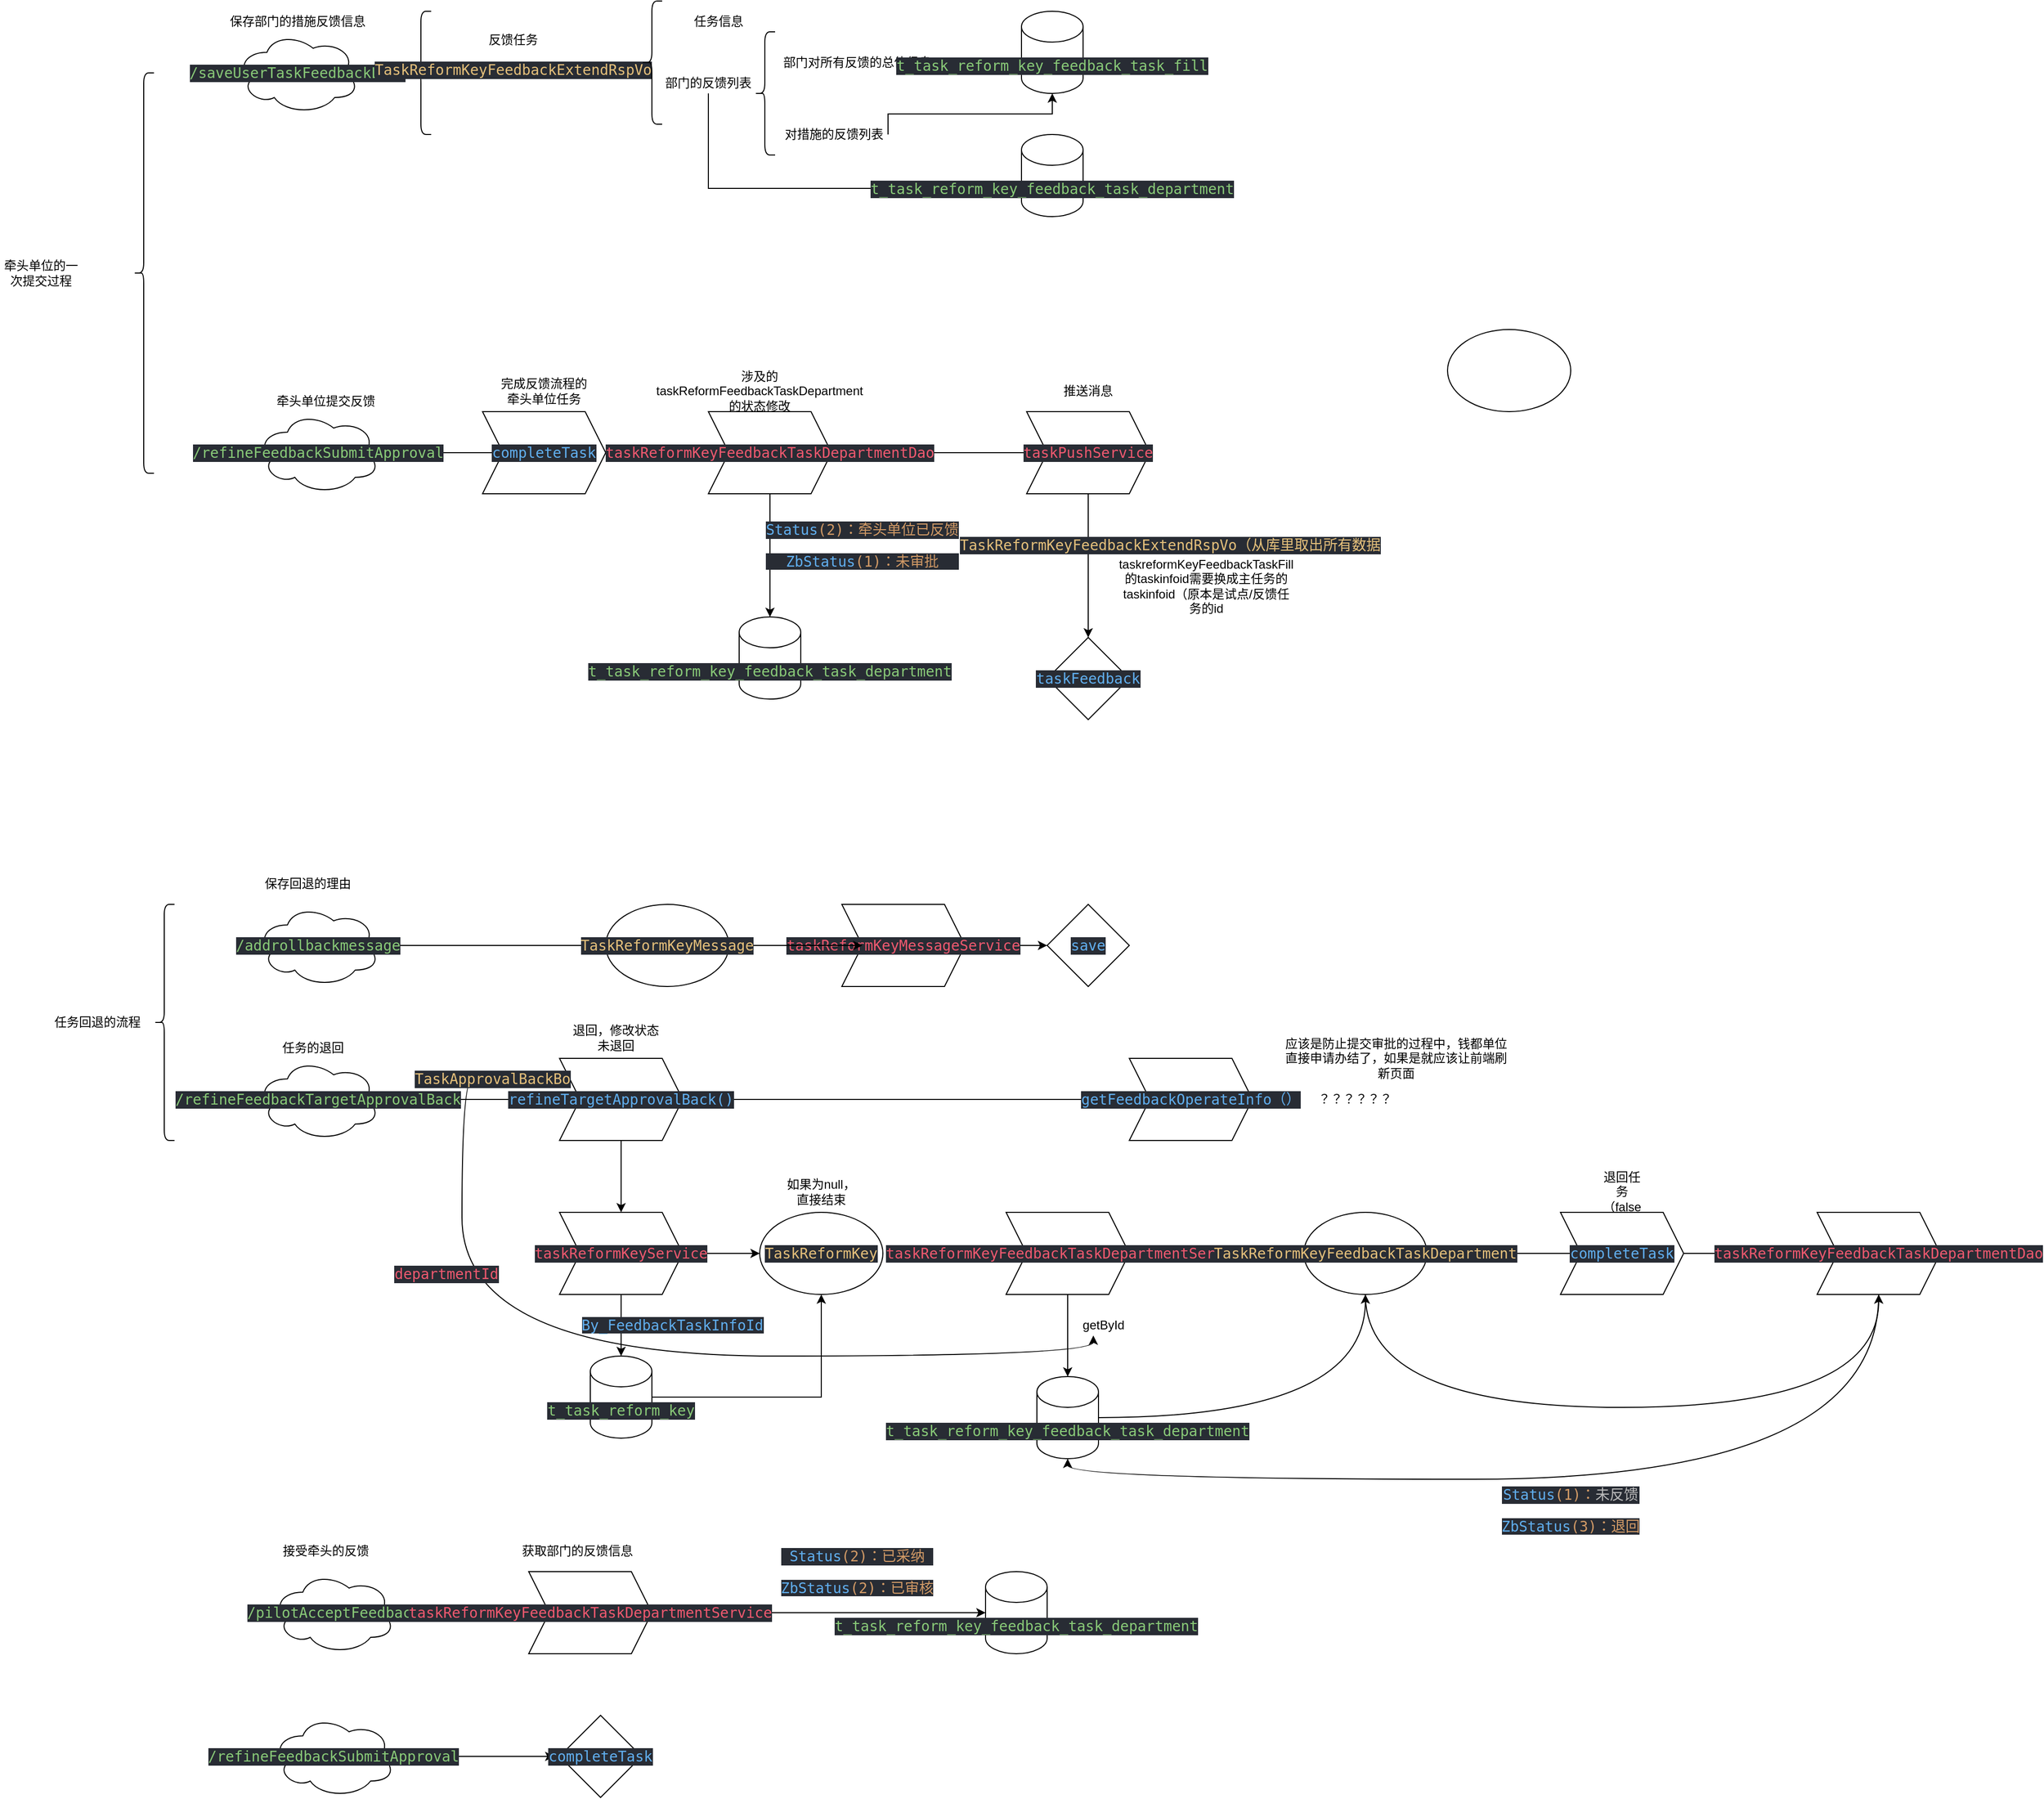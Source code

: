 <mxfile version="14.8.0" type="github">
  <diagram name="Page-1" id="2a216829-ef6e-dabb-86c1-c78162f3ba2b">
    <mxGraphModel dx="4155" dy="1985" grid="1" gridSize="10" guides="1" tooltips="1" connect="1" arrows="1" fold="1" page="1" pageScale="1" pageWidth="850" pageHeight="1100" background="none" math="0" shadow="0">
      <root>
        <mxCell id="0" />
        <mxCell id="1" parent="0" />
        <mxCell id="TLTKrxweP8_kDLISeRTv-2" value="&lt;pre style=&quot;background-color: #282c34 ; color: #bbbbbb ; font-family: &amp;#34;jetbrains mono&amp;#34; , monospace ; font-size: 10.5pt&quot;&gt;&lt;span style=&quot;color: #89ca78&quot;&gt;/saveUserTaskFeedbackList&lt;/span&gt;&lt;/pre&gt;" style="ellipse;shape=cloud;whiteSpace=wrap;html=1;" vertex="1" parent="1">
          <mxGeometry x="240" y="50" width="120" height="80" as="geometry" />
        </mxCell>
        <mxCell id="TLTKrxweP8_kDLISeRTv-3" value="保存部门的措施反馈信息" style="text;html=1;strokeColor=none;fillColor=none;align=center;verticalAlign=middle;whiteSpace=wrap;rounded=0;" vertex="1" parent="1">
          <mxGeometry x="225" y="30" width="150" height="20" as="geometry" />
        </mxCell>
        <mxCell id="TLTKrxweP8_kDLISeRTv-4" style="edgeStyle=orthogonalEdgeStyle;rounded=0;orthogonalLoop=1;jettySize=auto;html=1;exitX=0.5;exitY=1;exitDx=0;exitDy=0;" edge="1" parent="1" source="TLTKrxweP8_kDLISeRTv-3" target="TLTKrxweP8_kDLISeRTv-3">
          <mxGeometry relative="1" as="geometry" />
        </mxCell>
        <mxCell id="TLTKrxweP8_kDLISeRTv-48" style="edgeStyle=orthogonalEdgeStyle;rounded=0;orthogonalLoop=1;jettySize=auto;html=1;entryX=0;entryY=0.5;entryDx=0;entryDy=0;" edge="1" parent="1" source="TLTKrxweP8_kDLISeRTv-6" target="TLTKrxweP8_kDLISeRTv-47">
          <mxGeometry relative="1" as="geometry" />
        </mxCell>
        <mxCell id="TLTKrxweP8_kDLISeRTv-6" value="&lt;pre style=&quot;background-color: #282c34 ; color: #bbbbbb ; font-family: &amp;#34;jetbrains mono&amp;#34; , monospace ; font-size: 10.5pt&quot;&gt;&lt;pre style=&quot;font-family: &amp;#34;jetbrains mono&amp;#34; , monospace ; font-size: 10.5pt&quot;&gt;&lt;span style=&quot;color: #89ca78&quot;&gt;/refineFeedbackSubmitApproval&lt;/span&gt;&lt;/pre&gt;&lt;/pre&gt;" style="ellipse;shape=cloud;whiteSpace=wrap;html=1;" vertex="1" parent="1">
          <mxGeometry x="260" y="420" width="120" height="80" as="geometry" />
        </mxCell>
        <mxCell id="TLTKrxweP8_kDLISeRTv-7" value="" style="shape=curlyBracket;whiteSpace=wrap;html=1;rounded=1;" vertex="1" parent="1">
          <mxGeometry x="410" y="30" width="20" height="120" as="geometry" />
        </mxCell>
        <mxCell id="TLTKrxweP8_kDLISeRTv-8" value="反馈任务&lt;br&gt;&lt;pre style=&quot;background-color: #282c34 ; color: #bbbbbb ; font-family: &amp;#34;jetbrains mono&amp;#34; , monospace ; font-size: 10.5pt&quot;&gt;&lt;span style=&quot;color: #e5c07b&quot;&gt;TaskReformKeyFeedbackExtendRspVo&lt;/span&gt;&lt;/pre&gt;" style="text;html=1;strokeColor=none;fillColor=none;align=center;verticalAlign=middle;whiteSpace=wrap;rounded=0;" vertex="1" parent="1">
          <mxGeometry x="470" y="70" width="80" height="20" as="geometry" />
        </mxCell>
        <mxCell id="TLTKrxweP8_kDLISeRTv-9" value="" style="shape=curlyBracket;whiteSpace=wrap;html=1;rounded=1;" vertex="1" parent="1">
          <mxGeometry x="635" y="20" width="20" height="120" as="geometry" />
        </mxCell>
        <mxCell id="TLTKrxweP8_kDLISeRTv-10" value="任务信息" style="text;html=1;strokeColor=none;fillColor=none;align=center;verticalAlign=middle;whiteSpace=wrap;rounded=0;" vertex="1" parent="1">
          <mxGeometry x="675" y="30" width="70" height="20" as="geometry" />
        </mxCell>
        <mxCell id="TLTKrxweP8_kDLISeRTv-44" style="edgeStyle=orthogonalEdgeStyle;rounded=0;orthogonalLoop=1;jettySize=auto;html=1;entryX=0;entryY=0;entryDx=0;entryDy=52.5;entryPerimeter=0;" edge="1" parent="1" source="TLTKrxweP8_kDLISeRTv-11" target="TLTKrxweP8_kDLISeRTv-41">
          <mxGeometry relative="1" as="geometry">
            <Array as="points">
              <mxPoint x="700" y="202" />
            </Array>
          </mxGeometry>
        </mxCell>
        <mxCell id="TLTKrxweP8_kDLISeRTv-11" value="部门的反馈列表" style="text;html=1;strokeColor=none;fillColor=none;align=center;verticalAlign=middle;whiteSpace=wrap;rounded=0;" vertex="1" parent="1">
          <mxGeometry x="655" y="90" width="90" height="20" as="geometry" />
        </mxCell>
        <mxCell id="TLTKrxweP8_kDLISeRTv-12" value="" style="shape=curlyBracket;whiteSpace=wrap;html=1;rounded=1;" vertex="1" parent="1">
          <mxGeometry x="745" y="50" width="20" height="120" as="geometry" />
        </mxCell>
        <mxCell id="TLTKrxweP8_kDLISeRTv-13" value="部门对所有反馈的总体信息" style="text;html=1;strokeColor=none;fillColor=none;align=center;verticalAlign=middle;whiteSpace=wrap;rounded=0;" vertex="1" parent="1">
          <mxGeometry x="755" y="70" width="180" height="20" as="geometry" />
        </mxCell>
        <mxCell id="TLTKrxweP8_kDLISeRTv-43" style="edgeStyle=orthogonalEdgeStyle;rounded=0;orthogonalLoop=1;jettySize=auto;html=1;entryX=0.5;entryY=1;entryDx=0;entryDy=0;entryPerimeter=0;exitX=1;exitY=0.5;exitDx=0;exitDy=0;" edge="1" parent="1" source="TLTKrxweP8_kDLISeRTv-14" target="TLTKrxweP8_kDLISeRTv-42">
          <mxGeometry relative="1" as="geometry">
            <Array as="points">
              <mxPoint x="875" y="130" />
              <mxPoint x="1035" y="130" />
            </Array>
          </mxGeometry>
        </mxCell>
        <mxCell id="TLTKrxweP8_kDLISeRTv-14" value="对措施的反馈列表" style="text;html=1;strokeColor=none;fillColor=none;align=center;verticalAlign=middle;whiteSpace=wrap;rounded=0;" vertex="1" parent="1">
          <mxGeometry x="770" y="140" width="105" height="20" as="geometry" />
        </mxCell>
        <mxCell id="TLTKrxweP8_kDLISeRTv-41" value="&lt;pre style=&quot;background-color: #282c34 ; color: #bbbbbb ; font-family: &amp;#34;jetbrains mono&amp;#34; , monospace ; font-size: 10.5pt&quot;&gt;&lt;span style=&quot;color: #89ca78&quot;&gt;t_task_reform_key_feedback_task_department&lt;/span&gt;&lt;/pre&gt;" style="shape=cylinder3;whiteSpace=wrap;html=1;boundedLbl=1;backgroundOutline=1;size=15;" vertex="1" parent="1">
          <mxGeometry x="1005" y="150" width="60" height="80" as="geometry" />
        </mxCell>
        <mxCell id="TLTKrxweP8_kDLISeRTv-42" value="&lt;pre style=&quot;background-color: #282c34 ; color: #bbbbbb ; font-family: &amp;#34;jetbrains mono&amp;#34; , monospace ; font-size: 10.5pt&quot;&gt;&lt;span style=&quot;color: #89ca78&quot;&gt;t_task_reform_key_feedback_task_fill&lt;/span&gt;&lt;/pre&gt;" style="shape=cylinder3;whiteSpace=wrap;html=1;boundedLbl=1;backgroundOutline=1;size=15;" vertex="1" parent="1">
          <mxGeometry x="1005" y="30" width="60" height="80" as="geometry" />
        </mxCell>
        <mxCell id="TLTKrxweP8_kDLISeRTv-45" value="牵头单位提交反馈" style="text;html=1;strokeColor=none;fillColor=none;align=center;verticalAlign=middle;whiteSpace=wrap;rounded=0;" vertex="1" parent="1">
          <mxGeometry x="260" y="400" width="135" height="20" as="geometry" />
        </mxCell>
        <mxCell id="TLTKrxweP8_kDLISeRTv-51" style="edgeStyle=orthogonalEdgeStyle;rounded=0;orthogonalLoop=1;jettySize=auto;html=1;entryX=0;entryY=0.5;entryDx=0;entryDy=0;" edge="1" parent="1" source="TLTKrxweP8_kDLISeRTv-47" target="TLTKrxweP8_kDLISeRTv-50">
          <mxGeometry relative="1" as="geometry" />
        </mxCell>
        <mxCell id="TLTKrxweP8_kDLISeRTv-47" value="&lt;pre style=&quot;background-color: #282c34 ; color: #bbbbbb ; font-family: &amp;#34;jetbrains mono&amp;#34; , monospace ; font-size: 10.5pt&quot;&gt;&lt;span style=&quot;color: #61afef&quot;&gt;completeTask&lt;/span&gt;&lt;/pre&gt;" style="shape=step;perimeter=stepPerimeter;whiteSpace=wrap;html=1;fixedSize=1;" vertex="1" parent="1">
          <mxGeometry x="480" y="420" width="120" height="80" as="geometry" />
        </mxCell>
        <mxCell id="TLTKrxweP8_kDLISeRTv-49" value="完成反馈流程的牵头单位任务" style="text;html=1;strokeColor=none;fillColor=none;align=center;verticalAlign=middle;whiteSpace=wrap;rounded=0;" vertex="1" parent="1">
          <mxGeometry x="495" y="390" width="90" height="20" as="geometry" />
        </mxCell>
        <mxCell id="TLTKrxweP8_kDLISeRTv-53" style="edgeStyle=orthogonalEdgeStyle;rounded=0;orthogonalLoop=1;jettySize=auto;html=1;" edge="1" parent="1" source="TLTKrxweP8_kDLISeRTv-50">
          <mxGeometry relative="1" as="geometry">
            <mxPoint x="760" y="620" as="targetPoint" />
          </mxGeometry>
        </mxCell>
        <mxCell id="TLTKrxweP8_kDLISeRTv-57" style="edgeStyle=orthogonalEdgeStyle;rounded=0;orthogonalLoop=1;jettySize=auto;html=1;" edge="1" parent="1" source="TLTKrxweP8_kDLISeRTv-50" target="TLTKrxweP8_kDLISeRTv-56">
          <mxGeometry relative="1" as="geometry" />
        </mxCell>
        <mxCell id="TLTKrxweP8_kDLISeRTv-50" value="&lt;pre style=&quot;background-color: #282c34 ; color: #bbbbbb ; font-family: &amp;#34;jetbrains mono&amp;#34; , monospace ; font-size: 10.5pt&quot;&gt;&lt;span style=&quot;color: #ef596f&quot;&gt;taskReformKeyFeedbackTaskDepartmentDao&lt;/span&gt;&lt;/pre&gt;" style="shape=step;perimeter=stepPerimeter;whiteSpace=wrap;html=1;fixedSize=1;" vertex="1" parent="1">
          <mxGeometry x="700" y="420" width="120" height="80" as="geometry" />
        </mxCell>
        <mxCell id="TLTKrxweP8_kDLISeRTv-52" value="涉及的taskReformFeedbackTaskDepartment的状态修改" style="text;html=1;strokeColor=none;fillColor=none;align=center;verticalAlign=middle;whiteSpace=wrap;rounded=0;" vertex="1" parent="1">
          <mxGeometry x="730" y="390" width="40" height="20" as="geometry" />
        </mxCell>
        <mxCell id="TLTKrxweP8_kDLISeRTv-55" value="&lt;pre style=&quot;background-color: #282c34 ; color: #bbbbbb ; font-family: &amp;#34;jetbrains mono&amp;#34; , monospace ; font-size: 10.5pt&quot;&gt;&lt;span style=&quot;color: #61afef&quot;&gt;Status&lt;/span&gt;&lt;span style=&quot;color: #d19a66&quot;&gt;(2)：牵头单位已反馈&lt;/span&gt;&lt;/pre&gt;&lt;pre style=&quot;background-color: #282c34 ; color: #bbbbbb ; font-family: &amp;#34;jetbrains mono&amp;#34; , monospace ; font-size: 10.5pt&quot;&gt;&lt;pre style=&quot;font-family: &amp;#34;jetbrains mono&amp;#34; , monospace ; font-size: 10.5pt&quot;&gt;&lt;span style=&quot;color: #61afef&quot;&gt;ZbStatus&lt;/span&gt;&lt;span style=&quot;color: #d19a66&quot;&gt;(1)：未审批&lt;/span&gt;&lt;/pre&gt;&lt;/pre&gt;" style="text;html=1;strokeColor=none;fillColor=none;align=center;verticalAlign=middle;whiteSpace=wrap;rounded=0;" vertex="1" parent="1">
          <mxGeometry x="830" y="540" width="40" height="20" as="geometry" />
        </mxCell>
        <mxCell id="TLTKrxweP8_kDLISeRTv-58" style="edgeStyle=orthogonalEdgeStyle;rounded=0;orthogonalLoop=1;jettySize=auto;html=1;" edge="1" parent="1" source="TLTKrxweP8_kDLISeRTv-56">
          <mxGeometry relative="1" as="geometry">
            <mxPoint x="1070" y="640" as="targetPoint" />
          </mxGeometry>
        </mxCell>
        <mxCell id="TLTKrxweP8_kDLISeRTv-56" value="&lt;pre style=&quot;background-color: #282c34 ; color: #bbbbbb ; font-family: &amp;#34;jetbrains mono&amp;#34; , monospace ; font-size: 10.5pt&quot;&gt;&lt;span style=&quot;color: #ef596f&quot;&gt;taskPushService&lt;/span&gt;&lt;/pre&gt;" style="shape=step;perimeter=stepPerimeter;whiteSpace=wrap;html=1;fixedSize=1;" vertex="1" parent="1">
          <mxGeometry x="1010" y="420" width="120" height="80" as="geometry" />
        </mxCell>
        <mxCell id="TLTKrxweP8_kDLISeRTv-59" value="&lt;pre style=&quot;background-color: #282c34 ; color: #bbbbbb ; font-family: &amp;#34;jetbrains mono&amp;#34; , monospace ; font-size: 10.5pt&quot;&gt;&lt;span style=&quot;color: #89ca78&quot;&gt;t_task_reform_key_feedback_task_department&lt;/span&gt;&lt;/pre&gt;" style="shape=cylinder3;whiteSpace=wrap;html=1;boundedLbl=1;backgroundOutline=1;size=15;" vertex="1" parent="1">
          <mxGeometry x="730" y="620" width="60" height="80" as="geometry" />
        </mxCell>
        <mxCell id="TLTKrxweP8_kDLISeRTv-60" value="推送消息" style="text;html=1;strokeColor=none;fillColor=none;align=center;verticalAlign=middle;whiteSpace=wrap;rounded=0;" vertex="1" parent="1">
          <mxGeometry x="1035" y="390" width="70" height="20" as="geometry" />
        </mxCell>
        <mxCell id="TLTKrxweP8_kDLISeRTv-61" value="&lt;pre style=&quot;background-color: rgb(40 , 44 , 52) ; color: rgb(187 , 187 , 187) ; font-family: &amp;#34;jetbrains mono&amp;#34; , monospace ; font-size: 10.5pt&quot;&gt;&lt;span style=&quot;color: rgb(229 , 192 , 123)&quot;&gt;TaskReformKeyFeedbackExtendRspVo（从库里取出所有数据&lt;/span&gt;&lt;/pre&gt;" style="text;html=1;strokeColor=none;fillColor=none;align=center;verticalAlign=middle;whiteSpace=wrap;rounded=0;" vertex="1" parent="1">
          <mxGeometry x="1130" y="540" width="40" height="20" as="geometry" />
        </mxCell>
        <mxCell id="TLTKrxweP8_kDLISeRTv-65" value="taskreformKeyFeedbackTaskFill的taskinfoid需要换成主任务的taskinfoid（原本是试点/反馈任务的id" style="text;html=1;strokeColor=none;fillColor=none;align=center;verticalAlign=middle;whiteSpace=wrap;rounded=0;" vertex="1" parent="1">
          <mxGeometry x="1100" y="580" width="170" height="20" as="geometry" />
        </mxCell>
        <mxCell id="TLTKrxweP8_kDLISeRTv-66" value="&lt;pre style=&quot;background-color: #282c34 ; color: #bbbbbb ; font-family: &amp;#34;jetbrains mono&amp;#34; , monospace ; font-size: 10.5pt&quot;&gt;&lt;span style=&quot;color: #61afef&quot;&gt;taskFeedback&lt;/span&gt;&lt;/pre&gt;" style="rhombus;whiteSpace=wrap;html=1;" vertex="1" parent="1">
          <mxGeometry x="1030" y="640" width="80" height="80" as="geometry" />
        </mxCell>
        <mxCell id="TLTKrxweP8_kDLISeRTv-67" value="" style="shape=curlyBracket;whiteSpace=wrap;html=1;rounded=1;" vertex="1" parent="1">
          <mxGeometry x="140" y="90" width="20" height="390" as="geometry" />
        </mxCell>
        <mxCell id="TLTKrxweP8_kDLISeRTv-68" value="牵头单位的一次提交过程" style="text;html=1;strokeColor=none;fillColor=none;align=center;verticalAlign=middle;whiteSpace=wrap;rounded=0;" vertex="1" parent="1">
          <mxGeometry x="10" y="275" width="80" height="20" as="geometry" />
        </mxCell>
        <mxCell id="TLTKrxweP8_kDLISeRTv-73" style="edgeStyle=orthogonalEdgeStyle;rounded=0;orthogonalLoop=1;jettySize=auto;html=1;" edge="1" parent="1" source="TLTKrxweP8_kDLISeRTv-69">
          <mxGeometry relative="1" as="geometry">
            <mxPoint x="600" y="940" as="targetPoint" />
          </mxGeometry>
        </mxCell>
        <mxCell id="TLTKrxweP8_kDLISeRTv-69" value="&lt;pre style=&quot;background-color: #282c34 ; color: #bbbbbb ; font-family: &amp;#34;jetbrains mono&amp;#34; , monospace ; font-size: 10.5pt&quot;&gt;&lt;span style=&quot;color: #89ca78&quot;&gt;/addrollbackmessage&lt;/span&gt;&lt;/pre&gt;" style="ellipse;shape=cloud;whiteSpace=wrap;html=1;" vertex="1" parent="1">
          <mxGeometry x="260" y="900" width="120" height="80" as="geometry" />
        </mxCell>
        <mxCell id="TLTKrxweP8_kDLISeRTv-70" value="保存回退的理由" style="text;html=1;strokeColor=none;fillColor=none;align=center;verticalAlign=middle;whiteSpace=wrap;rounded=0;" vertex="1" parent="1">
          <mxGeometry x="260" y="870" width="100" height="20" as="geometry" />
        </mxCell>
        <mxCell id="TLTKrxweP8_kDLISeRTv-78" style="edgeStyle=orthogonalEdgeStyle;rounded=0;orthogonalLoop=1;jettySize=auto;html=1;entryX=0;entryY=0.5;entryDx=0;entryDy=0;" edge="1" parent="1" source="TLTKrxweP8_kDLISeRTv-72" target="TLTKrxweP8_kDLISeRTv-77">
          <mxGeometry relative="1" as="geometry" />
        </mxCell>
        <mxCell id="TLTKrxweP8_kDLISeRTv-72" value="&lt;pre style=&quot;background-color: #282c34 ; color: #bbbbbb ; font-family: &amp;#34;jetbrains mono&amp;#34; , monospace ; font-size: 10.5pt&quot;&gt;&lt;span style=&quot;color: #ef596f&quot;&gt;taskReformKeyMessageService&lt;/span&gt;&lt;/pre&gt;" style="shape=step;perimeter=stepPerimeter;whiteSpace=wrap;html=1;fixedSize=1;" vertex="1" parent="1">
          <mxGeometry x="830" y="900" width="120" height="80" as="geometry" />
        </mxCell>
        <mxCell id="TLTKrxweP8_kDLISeRTv-75" style="edgeStyle=orthogonalEdgeStyle;rounded=0;orthogonalLoop=1;jettySize=auto;html=1;entryX=0;entryY=0.5;entryDx=0;entryDy=0;" edge="1" parent="1" source="TLTKrxweP8_kDLISeRTv-74" target="TLTKrxweP8_kDLISeRTv-72">
          <mxGeometry relative="1" as="geometry" />
        </mxCell>
        <mxCell id="TLTKrxweP8_kDLISeRTv-74" value="&lt;pre style=&quot;background-color: #282c34 ; color: #bbbbbb ; font-family: &amp;#34;jetbrains mono&amp;#34; , monospace ; font-size: 10.5pt&quot;&gt;&lt;span style=&quot;color: #e5c07b&quot;&gt;TaskReformKeyMessage&lt;/span&gt;&lt;/pre&gt;" style="ellipse;whiteSpace=wrap;html=1;" vertex="1" parent="1">
          <mxGeometry x="600" y="900" width="120" height="80" as="geometry" />
        </mxCell>
        <mxCell id="TLTKrxweP8_kDLISeRTv-77" value="&lt;pre style=&quot;background-color: #282c34 ; color: #bbbbbb ; font-family: &amp;#34;jetbrains mono&amp;#34; , monospace ; font-size: 10.5pt&quot;&gt;&lt;span style=&quot;color: #61afef&quot;&gt;save&lt;/span&gt;&lt;/pre&gt;" style="rhombus;whiteSpace=wrap;html=1;" vertex="1" parent="1">
          <mxGeometry x="1030" y="900" width="80" height="80" as="geometry" />
        </mxCell>
        <mxCell id="TLTKrxweP8_kDLISeRTv-81" style="edgeStyle=orthogonalEdgeStyle;rounded=0;orthogonalLoop=1;jettySize=auto;html=1;entryX=0;entryY=0.5;entryDx=0;entryDy=0;" edge="1" parent="1" source="TLTKrxweP8_kDLISeRTv-79" target="TLTKrxweP8_kDLISeRTv-82">
          <mxGeometry relative="1" as="geometry">
            <mxPoint x="550" y="1090" as="targetPoint" />
          </mxGeometry>
        </mxCell>
        <mxCell id="TLTKrxweP8_kDLISeRTv-79" value="&lt;pre style=&quot;background-color: #282c34 ; color: #bbbbbb ; font-family: &amp;#34;jetbrains mono&amp;#34; , monospace ; font-size: 10.5pt&quot;&gt;&lt;span style=&quot;color: #89ca78&quot;&gt;/refineFeedbackTargetApprovalBack&lt;/span&gt;&lt;/pre&gt;" style="ellipse;shape=cloud;whiteSpace=wrap;html=1;" vertex="1" parent="1">
          <mxGeometry x="260" y="1050" width="120" height="80" as="geometry" />
        </mxCell>
        <mxCell id="TLTKrxweP8_kDLISeRTv-80" value="任务的退回" style="text;html=1;strokeColor=none;fillColor=none;align=center;verticalAlign=middle;whiteSpace=wrap;rounded=0;" vertex="1" parent="1">
          <mxGeometry x="280" y="1030" width="70" height="20" as="geometry" />
        </mxCell>
        <mxCell id="TLTKrxweP8_kDLISeRTv-84" style="edgeStyle=orthogonalEdgeStyle;rounded=0;orthogonalLoop=1;jettySize=auto;html=1;entryX=0.5;entryY=0;entryDx=0;entryDy=0;" edge="1" parent="1" source="TLTKrxweP8_kDLISeRTv-82" target="TLTKrxweP8_kDLISeRTv-85">
          <mxGeometry relative="1" as="geometry">
            <mxPoint x="615" y="1190" as="targetPoint" />
          </mxGeometry>
        </mxCell>
        <mxCell id="TLTKrxweP8_kDLISeRTv-119" style="edgeStyle=orthogonalEdgeStyle;curved=1;rounded=0;orthogonalLoop=1;jettySize=auto;html=1;entryX=0;entryY=0.5;entryDx=0;entryDy=0;" edge="1" parent="1" source="TLTKrxweP8_kDLISeRTv-82" target="TLTKrxweP8_kDLISeRTv-120">
          <mxGeometry relative="1" as="geometry">
            <mxPoint x="1110" y="1090" as="targetPoint" />
          </mxGeometry>
        </mxCell>
        <mxCell id="TLTKrxweP8_kDLISeRTv-82" value="&lt;pre style=&quot;background-color: #282c34 ; color: #bbbbbb ; font-family: &amp;#34;jetbrains mono&amp;#34; , monospace ; font-size: 10.5pt&quot;&gt;&lt;span style=&quot;color: #61afef&quot;&gt;refineTargetApprovalBack()&lt;/span&gt;&lt;/pre&gt;" style="shape=step;perimeter=stepPerimeter;whiteSpace=wrap;html=1;fixedSize=1;" vertex="1" parent="1">
          <mxGeometry x="555" y="1050" width="120" height="80" as="geometry" />
        </mxCell>
        <mxCell id="TLTKrxweP8_kDLISeRTv-100" style="edgeStyle=orthogonalEdgeStyle;rounded=0;orthogonalLoop=1;jettySize=auto;html=1;entryX=0.25;entryY=1;entryDx=0;entryDy=0;curved=1;" edge="1" parent="1" source="TLTKrxweP8_kDLISeRTv-83" target="TLTKrxweP8_kDLISeRTv-96">
          <mxGeometry relative="1" as="geometry">
            <Array as="points">
              <mxPoint x="460" y="1070" />
              <mxPoint x="460" y="1340" />
              <mxPoint x="1075" y="1340" />
            </Array>
          </mxGeometry>
        </mxCell>
        <mxCell id="TLTKrxweP8_kDLISeRTv-83" value="&lt;pre style=&quot;background-color: #282c34 ; color: #bbbbbb ; font-family: &amp;#34;jetbrains mono&amp;#34; , monospace ; font-size: 10.5pt&quot;&gt;&lt;span style=&quot;color: #e5c07b&quot;&gt;TaskApprovalBackBo&lt;/span&gt;&lt;/pre&gt;" style="text;html=1;strokeColor=none;fillColor=none;align=center;verticalAlign=middle;whiteSpace=wrap;rounded=0;" vertex="1" parent="1">
          <mxGeometry x="470" y="1060" width="40" height="20" as="geometry" />
        </mxCell>
        <mxCell id="TLTKrxweP8_kDLISeRTv-87" style="edgeStyle=orthogonalEdgeStyle;rounded=0;orthogonalLoop=1;jettySize=auto;html=1;entryX=0.5;entryY=0;entryDx=0;entryDy=0;entryPerimeter=0;" edge="1" parent="1" source="TLTKrxweP8_kDLISeRTv-85" target="TLTKrxweP8_kDLISeRTv-86">
          <mxGeometry relative="1" as="geometry" />
        </mxCell>
        <mxCell id="TLTKrxweP8_kDLISeRTv-91" style="edgeStyle=orthogonalEdgeStyle;rounded=0;orthogonalLoop=1;jettySize=auto;html=1;entryX=0;entryY=0.5;entryDx=0;entryDy=0;" edge="1" parent="1" source="TLTKrxweP8_kDLISeRTv-85" target="TLTKrxweP8_kDLISeRTv-90">
          <mxGeometry relative="1" as="geometry" />
        </mxCell>
        <mxCell id="TLTKrxweP8_kDLISeRTv-85" value="&lt;pre style=&quot;background-color: #282c34 ; color: #bbbbbb ; font-family: &amp;#34;jetbrains mono&amp;#34; , monospace ; font-size: 10.5pt&quot;&gt;&lt;span style=&quot;color: #ef596f&quot;&gt;taskReformKeyService&lt;/span&gt;&lt;/pre&gt;" style="shape=step;perimeter=stepPerimeter;whiteSpace=wrap;html=1;fixedSize=1;" vertex="1" parent="1">
          <mxGeometry x="555" y="1200" width="120" height="80" as="geometry" />
        </mxCell>
        <mxCell id="TLTKrxweP8_kDLISeRTv-89" style="edgeStyle=orthogonalEdgeStyle;rounded=0;orthogonalLoop=1;jettySize=auto;html=1;entryX=0.5;entryY=1;entryDx=0;entryDy=0;" edge="1" parent="1" source="TLTKrxweP8_kDLISeRTv-86" target="TLTKrxweP8_kDLISeRTv-90">
          <mxGeometry relative="1" as="geometry">
            <mxPoint x="800" y="1270" as="targetPoint" />
          </mxGeometry>
        </mxCell>
        <mxCell id="TLTKrxweP8_kDLISeRTv-86" value="&lt;pre style=&quot;background-color: #282c34 ; color: #bbbbbb ; font-family: &amp;#34;jetbrains mono&amp;#34; , monospace ; font-size: 10.5pt&quot;&gt;&lt;span style=&quot;color: #89ca78&quot;&gt;t_task_reform_key&lt;/span&gt;&lt;/pre&gt;" style="shape=cylinder3;whiteSpace=wrap;html=1;boundedLbl=1;backgroundOutline=1;size=15;" vertex="1" parent="1">
          <mxGeometry x="585" y="1340" width="60" height="80" as="geometry" />
        </mxCell>
        <mxCell id="TLTKrxweP8_kDLISeRTv-88" value="&lt;span style=&quot;color: rgb(97 , 175 , 239) ; background-color: rgb(40 , 44 , 52) ; font-family: &amp;#34;jetbrains mono&amp;#34; , monospace ; font-size: 10.5pt&quot;&gt;By_FeedbackTaskInfoId&lt;/span&gt;" style="text;html=1;strokeColor=none;fillColor=none;align=center;verticalAlign=middle;whiteSpace=wrap;rounded=0;" vertex="1" parent="1">
          <mxGeometry x="645" y="1300" width="40" height="20" as="geometry" />
        </mxCell>
        <mxCell id="TLTKrxweP8_kDLISeRTv-90" value="&lt;pre style=&quot;background-color: #282c34 ; color: #bbbbbb ; font-family: &amp;#34;jetbrains mono&amp;#34; , monospace ; font-size: 10.5pt&quot;&gt;&lt;span style=&quot;color: #e5c07b&quot;&gt;TaskReformKey&lt;/span&gt;&lt;/pre&gt;" style="ellipse;whiteSpace=wrap;html=1;" vertex="1" parent="1">
          <mxGeometry x="750" y="1200" width="120" height="80" as="geometry" />
        </mxCell>
        <mxCell id="TLTKrxweP8_kDLISeRTv-93" value="如果为null，直接结束" style="text;html=1;strokeColor=none;fillColor=none;align=center;verticalAlign=middle;whiteSpace=wrap;rounded=0;" vertex="1" parent="1">
          <mxGeometry x="770" y="1170" width="80" height="20" as="geometry" />
        </mxCell>
        <mxCell id="TLTKrxweP8_kDLISeRTv-95" style="edgeStyle=orthogonalEdgeStyle;rounded=0;orthogonalLoop=1;jettySize=auto;html=1;entryX=0.5;entryY=0;entryDx=0;entryDy=0;entryPerimeter=0;" edge="1" parent="1" source="TLTKrxweP8_kDLISeRTv-94" target="TLTKrxweP8_kDLISeRTv-97">
          <mxGeometry relative="1" as="geometry">
            <mxPoint x="1050" y="1330" as="targetPoint" />
          </mxGeometry>
        </mxCell>
        <mxCell id="TLTKrxweP8_kDLISeRTv-94" value="&lt;pre style=&quot;background-color: #282c34 ; color: #bbbbbb ; font-family: &amp;#34;jetbrains mono&amp;#34; , monospace ; font-size: 10.5pt&quot;&gt;&lt;span style=&quot;color: #ef596f&quot;&gt;taskReformKeyFeedbackTaskDepartmentService&lt;/span&gt;&lt;/pre&gt;" style="shape=step;perimeter=stepPerimeter;whiteSpace=wrap;html=1;fixedSize=1;" vertex="1" parent="1">
          <mxGeometry x="990" y="1200" width="120" height="80" as="geometry" />
        </mxCell>
        <mxCell id="TLTKrxweP8_kDLISeRTv-96" value="getById" style="text;html=1;strokeColor=none;fillColor=none;align=center;verticalAlign=middle;whiteSpace=wrap;rounded=0;" vertex="1" parent="1">
          <mxGeometry x="1065" y="1300" width="40" height="20" as="geometry" />
        </mxCell>
        <mxCell id="TLTKrxweP8_kDLISeRTv-102" style="edgeStyle=orthogonalEdgeStyle;curved=1;rounded=0;orthogonalLoop=1;jettySize=auto;html=1;entryX=0.5;entryY=1;entryDx=0;entryDy=0;" edge="1" parent="1" source="TLTKrxweP8_kDLISeRTv-97" target="TLTKrxweP8_kDLISeRTv-103">
          <mxGeometry relative="1" as="geometry">
            <mxPoint x="1300" y="1240" as="targetPoint" />
          </mxGeometry>
        </mxCell>
        <mxCell id="TLTKrxweP8_kDLISeRTv-97" value="&lt;pre style=&quot;background-color: #282c34 ; color: #bbbbbb ; font-family: &amp;#34;jetbrains mono&amp;#34; , monospace ; font-size: 10.5pt&quot;&gt;&lt;span style=&quot;color: #89ca78&quot;&gt;t_task_reform_key_feedback_task_department&lt;/span&gt;&lt;/pre&gt;" style="shape=cylinder3;whiteSpace=wrap;html=1;boundedLbl=1;backgroundOutline=1;size=15;" vertex="1" parent="1">
          <mxGeometry x="1020" y="1360" width="60" height="80" as="geometry" />
        </mxCell>
        <mxCell id="TLTKrxweP8_kDLISeRTv-101" value="&lt;pre style=&quot;background-color: #282c34 ; color: #bbbbbb ; font-family: &amp;#34;jetbrains mono&amp;#34; , monospace ; font-size: 10.5pt&quot;&gt;&lt;span style=&quot;color: #ef596f&quot;&gt;departmentId&lt;/span&gt;&lt;/pre&gt;" style="text;html=1;strokeColor=none;fillColor=none;align=center;verticalAlign=middle;whiteSpace=wrap;rounded=0;" vertex="1" parent="1">
          <mxGeometry x="425" y="1250" width="40" height="20" as="geometry" />
        </mxCell>
        <mxCell id="TLTKrxweP8_kDLISeRTv-104" style="edgeStyle=orthogonalEdgeStyle;curved=1;rounded=0;orthogonalLoop=1;jettySize=auto;html=1;" edge="1" parent="1" source="TLTKrxweP8_kDLISeRTv-103" target="TLTKrxweP8_kDLISeRTv-106">
          <mxGeometry relative="1" as="geometry">
            <mxPoint x="1500" y="1240" as="targetPoint" />
          </mxGeometry>
        </mxCell>
        <mxCell id="TLTKrxweP8_kDLISeRTv-117" style="edgeStyle=orthogonalEdgeStyle;curved=1;rounded=0;orthogonalLoop=1;jettySize=auto;html=1;entryX=0.5;entryY=1;entryDx=0;entryDy=0;" edge="1" parent="1" source="TLTKrxweP8_kDLISeRTv-103" target="TLTKrxweP8_kDLISeRTv-110">
          <mxGeometry relative="1" as="geometry">
            <Array as="points">
              <mxPoint x="1340" y="1390" />
              <mxPoint x="1840" y="1390" />
            </Array>
          </mxGeometry>
        </mxCell>
        <mxCell id="TLTKrxweP8_kDLISeRTv-103" value="&lt;pre style=&quot;background-color: #282c34 ; color: #bbbbbb ; font-family: &amp;#34;jetbrains mono&amp;#34; , monospace ; font-size: 10.5pt&quot;&gt;&lt;span style=&quot;color: #e5c07b&quot;&gt;TaskReformKeyFeedbackTaskDepartment&lt;/span&gt;&lt;/pre&gt;" style="ellipse;whiteSpace=wrap;html=1;" vertex="1" parent="1">
          <mxGeometry x="1280" y="1200" width="120" height="80" as="geometry" />
        </mxCell>
        <mxCell id="TLTKrxweP8_kDLISeRTv-109" style="edgeStyle=orthogonalEdgeStyle;curved=1;rounded=0;orthogonalLoop=1;jettySize=auto;html=1;entryX=0;entryY=0.5;entryDx=0;entryDy=0;" edge="1" parent="1" source="TLTKrxweP8_kDLISeRTv-106" target="TLTKrxweP8_kDLISeRTv-110">
          <mxGeometry relative="1" as="geometry">
            <mxPoint x="1810" y="1240" as="targetPoint" />
          </mxGeometry>
        </mxCell>
        <mxCell id="TLTKrxweP8_kDLISeRTv-106" value="&lt;pre style=&quot;background-color: #282c34 ; color: #bbbbbb ; font-family: &amp;#34;jetbrains mono&amp;#34; , monospace ; font-size: 10.5pt&quot;&gt;&lt;span style=&quot;color: #61afef&quot;&gt;completeTask&lt;/span&gt;&lt;/pre&gt;" style="shape=step;perimeter=stepPerimeter;whiteSpace=wrap;html=1;fixedSize=1;" vertex="1" parent="1">
          <mxGeometry x="1530" y="1200" width="120" height="80" as="geometry" />
        </mxCell>
        <mxCell id="TLTKrxweP8_kDLISeRTv-108" value="退回任务（false" style="text;html=1;strokeColor=none;fillColor=none;align=center;verticalAlign=middle;whiteSpace=wrap;rounded=0;" vertex="1" parent="1">
          <mxGeometry x="1570" y="1170" width="40" height="20" as="geometry" />
        </mxCell>
        <mxCell id="TLTKrxweP8_kDLISeRTv-118" style="edgeStyle=orthogonalEdgeStyle;curved=1;rounded=0;orthogonalLoop=1;jettySize=auto;html=1;entryX=0.5;entryY=1;entryDx=0;entryDy=0;entryPerimeter=0;" edge="1" parent="1" source="TLTKrxweP8_kDLISeRTv-110" target="TLTKrxweP8_kDLISeRTv-97">
          <mxGeometry relative="1" as="geometry">
            <Array as="points">
              <mxPoint x="1840" y="1460" />
              <mxPoint x="1050" y="1460" />
            </Array>
          </mxGeometry>
        </mxCell>
        <mxCell id="TLTKrxweP8_kDLISeRTv-110" value="&lt;pre style=&quot;background-color: #282c34 ; color: #bbbbbb ; font-family: &amp;#34;jetbrains mono&amp;#34; , monospace ; font-size: 10.5pt&quot;&gt;&lt;span style=&quot;color: #ef596f&quot;&gt;taskReformKeyFeedbackTaskDepartmentDao&lt;/span&gt;&lt;/pre&gt;" style="shape=step;perimeter=stepPerimeter;whiteSpace=wrap;html=1;fixedSize=1;" vertex="1" parent="1">
          <mxGeometry x="1780" y="1200" width="120" height="80" as="geometry" />
        </mxCell>
        <mxCell id="TLTKrxweP8_kDLISeRTv-113" value="&lt;pre style=&quot;background-color: #282c34 ; color: #bbbbbb ; font-family: &amp;#34;jetbrains mono&amp;#34; , monospace ; font-size: 10.5pt&quot;&gt;&lt;span style=&quot;color: #61afef&quot;&gt;Status&lt;/span&gt;&lt;span style=&quot;color: #d19a66&quot;&gt;(1)：&lt;/span&gt;未反馈&lt;/pre&gt;&lt;pre style=&quot;background-color: #282c34 ; color: #bbbbbb ; font-family: &amp;#34;jetbrains mono&amp;#34; , monospace ; font-size: 10.5pt&quot;&gt;&lt;pre style=&quot;font-family: &amp;#34;jetbrains mono&amp;#34; , monospace ; font-size: 10.5pt&quot;&gt;&lt;span style=&quot;color: #61afef&quot;&gt;ZbStatus&lt;/span&gt;&lt;span style=&quot;color: #d19a66&quot;&gt;(3)：退回&lt;/span&gt;&lt;/pre&gt;&lt;/pre&gt;" style="text;html=1;strokeColor=none;fillColor=none;align=center;verticalAlign=middle;whiteSpace=wrap;rounded=0;" vertex="1" parent="1">
          <mxGeometry x="1520" y="1480" width="40" height="20" as="geometry" />
        </mxCell>
        <mxCell id="TLTKrxweP8_kDLISeRTv-120" value="&lt;pre style=&quot;background-color: #282c34 ; color: #bbbbbb ; font-family: &amp;#34;jetbrains mono&amp;#34; , monospace ; font-size: 10.5pt&quot;&gt;&lt;span style=&quot;color: #61afef&quot;&gt;getFeedbackOperateInfo（）&lt;/span&gt;&lt;/pre&gt;" style="shape=step;perimeter=stepPerimeter;whiteSpace=wrap;html=1;fixedSize=1;" vertex="1" parent="1">
          <mxGeometry x="1110" y="1050" width="120" height="80" as="geometry" />
        </mxCell>
        <mxCell id="TLTKrxweP8_kDLISeRTv-121" value="退回，修改状态未退回" style="text;html=1;strokeColor=none;fillColor=none;align=center;verticalAlign=middle;whiteSpace=wrap;rounded=0;" vertex="1" parent="1">
          <mxGeometry x="565" y="1020" width="90" height="20" as="geometry" />
        </mxCell>
        <mxCell id="TLTKrxweP8_kDLISeRTv-122" value="？？？？？？" style="text;html=1;strokeColor=none;fillColor=none;align=center;verticalAlign=middle;whiteSpace=wrap;rounded=0;" vertex="1" parent="1">
          <mxGeometry x="1310" y="1080" width="40" height="20" as="geometry" />
        </mxCell>
        <mxCell id="TLTKrxweP8_kDLISeRTv-123" value="应该是防止提交审批的过程中，钱都单位直接申请办结了，如果是就应该让前端刷新页面" style="text;html=1;strokeColor=none;fillColor=none;align=center;verticalAlign=middle;whiteSpace=wrap;rounded=0;" vertex="1" parent="1">
          <mxGeometry x="1260" y="1040" width="220" height="20" as="geometry" />
        </mxCell>
        <mxCell id="TLTKrxweP8_kDLISeRTv-124" value="" style="shape=curlyBracket;whiteSpace=wrap;html=1;rounded=1;size=0.5;" vertex="1" parent="1">
          <mxGeometry x="160" y="900" width="20" height="230" as="geometry" />
        </mxCell>
        <mxCell id="TLTKrxweP8_kDLISeRTv-125" value="任务回退的流程" style="text;html=1;strokeColor=none;fillColor=none;align=center;verticalAlign=middle;whiteSpace=wrap;rounded=0;" vertex="1" parent="1">
          <mxGeometry x="60" y="1005" width="90" height="20" as="geometry" />
        </mxCell>
        <mxCell id="TLTKrxweP8_kDLISeRTv-128" style="edgeStyle=orthogonalEdgeStyle;curved=1;rounded=0;orthogonalLoop=1;jettySize=auto;html=1;entryX=0;entryY=0.5;entryDx=0;entryDy=0;" edge="1" parent="1" source="TLTKrxweP8_kDLISeRTv-126" target="TLTKrxweP8_kDLISeRTv-129">
          <mxGeometry relative="1" as="geometry">
            <mxPoint x="510" y="1590" as="targetPoint" />
          </mxGeometry>
        </mxCell>
        <mxCell id="TLTKrxweP8_kDLISeRTv-126" value="&lt;pre style=&quot;background-color: #282c34 ; color: #bbbbbb ; font-family: &amp;#34;jetbrains mono&amp;#34; , monospace ; font-size: 10.5pt&quot;&gt;&lt;span style=&quot;color: #89ca78&quot;&gt;/pilotAcceptFeedback&lt;/span&gt;&lt;/pre&gt;" style="ellipse;shape=cloud;whiteSpace=wrap;html=1;" vertex="1" parent="1">
          <mxGeometry x="275" y="1550" width="120" height="80" as="geometry" />
        </mxCell>
        <mxCell id="TLTKrxweP8_kDLISeRTv-127" value="接受牵头的反馈" style="text;html=1;strokeColor=none;fillColor=none;align=center;verticalAlign=middle;whiteSpace=wrap;rounded=0;" vertex="1" parent="1">
          <mxGeometry x="275" y="1520" width="105" height="20" as="geometry" />
        </mxCell>
        <mxCell id="TLTKrxweP8_kDLISeRTv-131" style="edgeStyle=orthogonalEdgeStyle;curved=1;rounded=0;orthogonalLoop=1;jettySize=auto;html=1;entryX=0;entryY=0.5;entryDx=0;entryDy=0;entryPerimeter=0;" edge="1" parent="1" source="TLTKrxweP8_kDLISeRTv-129" target="TLTKrxweP8_kDLISeRTv-136">
          <mxGeometry relative="1" as="geometry">
            <mxPoint x="930" y="1590" as="targetPoint" />
          </mxGeometry>
        </mxCell>
        <mxCell id="TLTKrxweP8_kDLISeRTv-129" value="&lt;pre style=&quot;background-color: #282c34 ; color: #bbbbbb ; font-family: &amp;#34;jetbrains mono&amp;#34; , monospace ; font-size: 10.5pt&quot;&gt;&lt;span style=&quot;color: #ef596f&quot;&gt;taskReformKeyFeedbackTaskDepartmentService&lt;/span&gt;&lt;/pre&gt;" style="shape=step;perimeter=stepPerimeter;whiteSpace=wrap;html=1;fixedSize=1;" vertex="1" parent="1">
          <mxGeometry x="525" y="1550" width="120" height="80" as="geometry" />
        </mxCell>
        <mxCell id="TLTKrxweP8_kDLISeRTv-130" value="获取部门的反馈信息" style="text;html=1;strokeColor=none;fillColor=none;align=center;verticalAlign=middle;whiteSpace=wrap;rounded=0;" vertex="1" parent="1">
          <mxGeometry x="500" y="1520" width="145" height="20" as="geometry" />
        </mxCell>
        <mxCell id="TLTKrxweP8_kDLISeRTv-135" value="&lt;pre style=&quot;background-color: #282c34 ; color: #bbbbbb ; font-family: &amp;#34;jetbrains mono&amp;#34; , monospace ; font-size: 10.5pt&quot;&gt;&lt;span style=&quot;color: #61afef&quot;&gt;Status&lt;/span&gt;&lt;span style=&quot;color: #d19a66&quot;&gt;(2)：已采纳&lt;/span&gt;&lt;/pre&gt;&lt;pre style=&quot;background-color: #282c34 ; color: #bbbbbb ; font-family: &amp;#34;jetbrains mono&amp;#34; , monospace ; font-size: 10.5pt&quot;&gt;&lt;pre style=&quot;font-family: &amp;#34;jetbrains mono&amp;#34; , monospace ; font-size: 10.5pt&quot;&gt;&lt;span style=&quot;color: #61afef&quot;&gt;ZbStatus&lt;/span&gt;&lt;span style=&quot;color: #d19a66&quot;&gt;(2)：已审核&lt;/span&gt;&lt;/pre&gt;&lt;/pre&gt;" style="text;html=1;strokeColor=none;fillColor=none;align=center;verticalAlign=middle;whiteSpace=wrap;rounded=0;" vertex="1" parent="1">
          <mxGeometry x="825" y="1540" width="40" height="20" as="geometry" />
        </mxCell>
        <mxCell id="TLTKrxweP8_kDLISeRTv-136" value="&lt;pre style=&quot;background-color: #282c34 ; color: #bbbbbb ; font-family: &amp;#34;jetbrains mono&amp;#34; , monospace ; font-size: 10.5pt&quot;&gt;&lt;span style=&quot;color: #89ca78&quot;&gt;t_task_reform_key_feedback_task_department&lt;/span&gt;&lt;/pre&gt;" style="shape=cylinder3;whiteSpace=wrap;html=1;boundedLbl=1;backgroundOutline=1;size=15;" vertex="1" parent="1">
          <mxGeometry x="970" y="1550" width="60" height="80" as="geometry" />
        </mxCell>
        <mxCell id="TLTKrxweP8_kDLISeRTv-138" style="edgeStyle=orthogonalEdgeStyle;curved=1;rounded=0;orthogonalLoop=1;jettySize=auto;html=1;" edge="1" parent="1" source="TLTKrxweP8_kDLISeRTv-137">
          <mxGeometry relative="1" as="geometry">
            <mxPoint x="550" y="1730" as="targetPoint" />
          </mxGeometry>
        </mxCell>
        <mxCell id="TLTKrxweP8_kDLISeRTv-137" value="&lt;pre style=&quot;background-color: #282c34 ; color: #bbbbbb ; font-family: &amp;#34;jetbrains mono&amp;#34; , monospace ; font-size: 10.5pt&quot;&gt;&lt;span style=&quot;color: #89ca78&quot;&gt;/refineFeedbackSubmitApproval&lt;/span&gt;&lt;/pre&gt;" style="ellipse;shape=cloud;whiteSpace=wrap;html=1;" vertex="1" parent="1">
          <mxGeometry x="275" y="1690" width="120" height="80" as="geometry" />
        </mxCell>
        <mxCell id="TLTKrxweP8_kDLISeRTv-139" value="&lt;pre style=&quot;background-color: #282c34 ; color: #bbbbbb ; font-family: &amp;#34;jetbrains mono&amp;#34; , monospace ; font-size: 10.5pt&quot;&gt;&lt;span style=&quot;color: #61afef&quot;&gt;completeTask&lt;/span&gt;&lt;/pre&gt;" style="rhombus;whiteSpace=wrap;html=1;" vertex="1" parent="1">
          <mxGeometry x="555" y="1690" width="80" height="80" as="geometry" />
        </mxCell>
        <mxCell id="TLTKrxweP8_kDLISeRTv-140" value="" style="ellipse;whiteSpace=wrap;html=1;" vertex="1" parent="1">
          <mxGeometry x="1420" y="340" width="120" height="80" as="geometry" />
        </mxCell>
      </root>
    </mxGraphModel>
  </diagram>
</mxfile>
